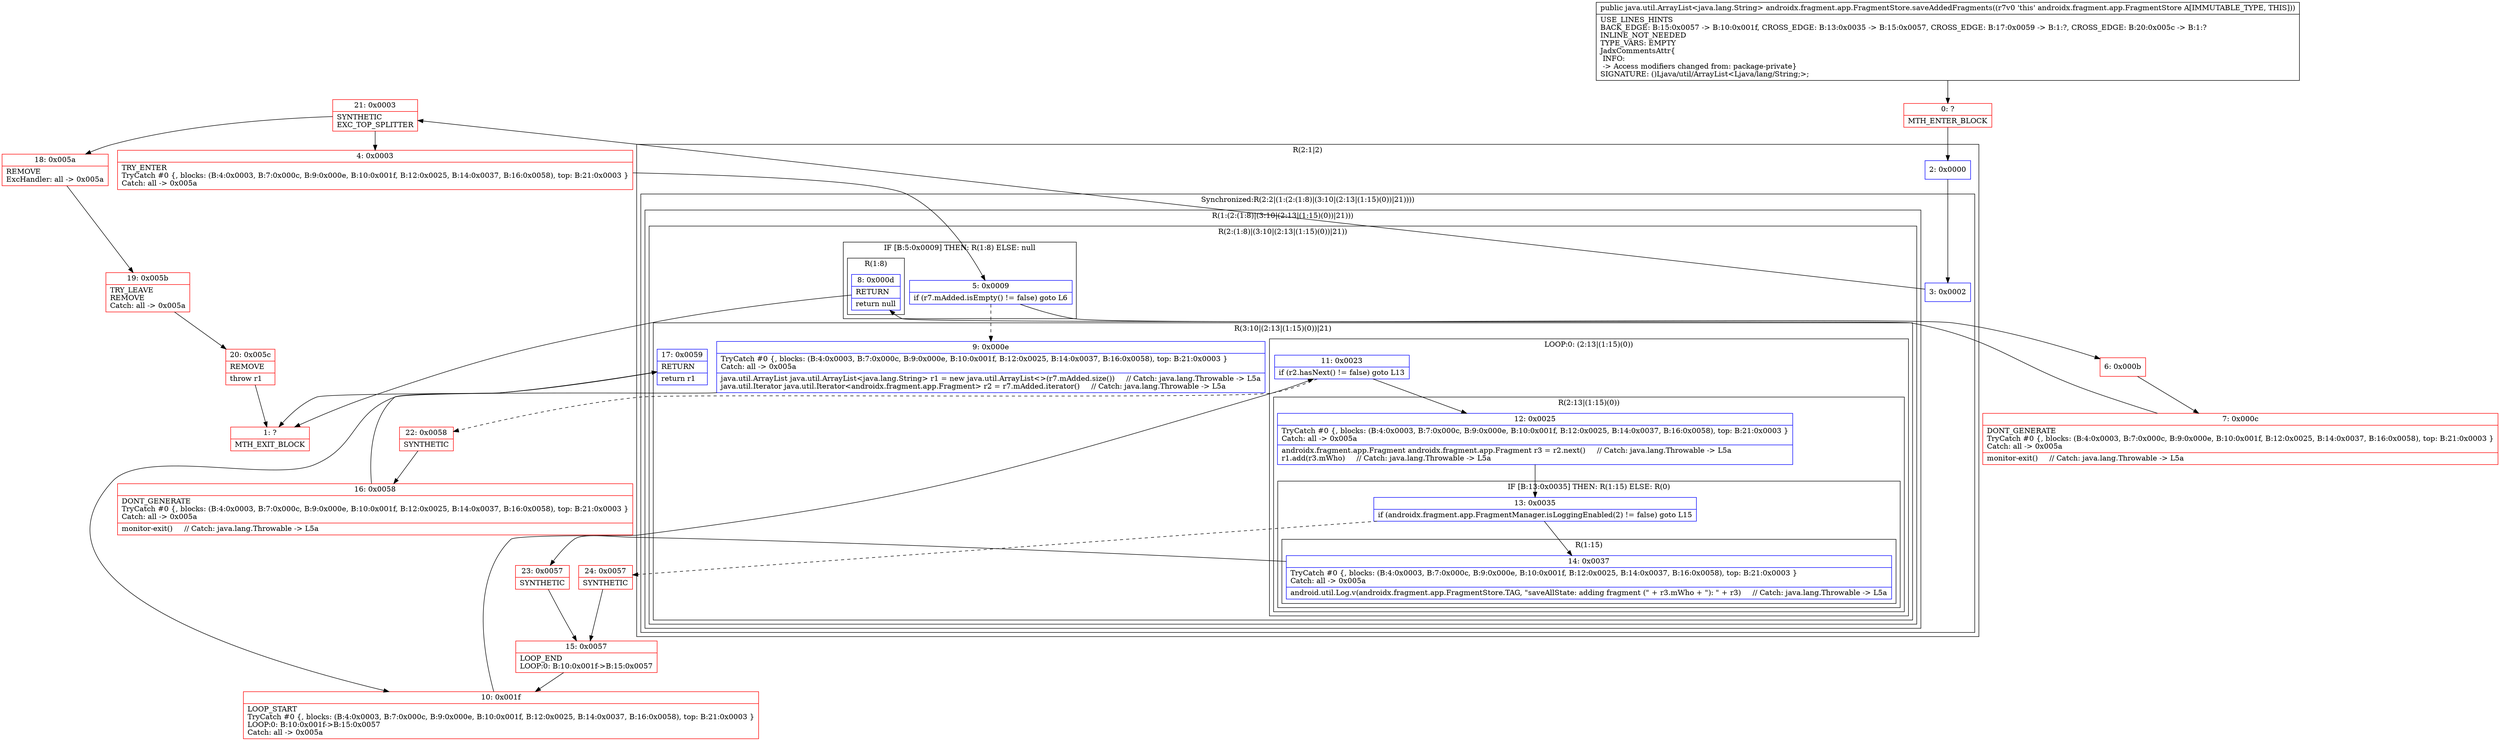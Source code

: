 digraph "CFG forandroidx.fragment.app.FragmentStore.saveAddedFragments()Ljava\/util\/ArrayList;" {
subgraph cluster_Region_1974258865 {
label = "R(2:1|2)";
node [shape=record,color=blue];
Node_2 [shape=record,label="{2\:\ 0x0000}"];
subgraph cluster_SynchronizedRegion_1664871411 {
label = "Synchronized:R(2:2|(1:(2:(1:8)|(3:10|(2:13|(1:15)(0))|21))))";
node [shape=record,color=blue];
Node_3 [shape=record,label="{3\:\ 0x0002}"];
subgraph cluster_Region_1417230394 {
label = "R(1:(2:(1:8)|(3:10|(2:13|(1:15)(0))|21)))";
node [shape=record,color=blue];
subgraph cluster_Region_852449130 {
label = "R(2:(1:8)|(3:10|(2:13|(1:15)(0))|21))";
node [shape=record,color=blue];
subgraph cluster_IfRegion_555076806 {
label = "IF [B:5:0x0009] THEN: R(1:8) ELSE: null";
node [shape=record,color=blue];
Node_5 [shape=record,label="{5\:\ 0x0009|if (r7.mAdded.isEmpty() != false) goto L6\l}"];
subgraph cluster_Region_491638628 {
label = "R(1:8)";
node [shape=record,color=blue];
Node_8 [shape=record,label="{8\:\ 0x000d|RETURN\l|return null\l}"];
}
}
subgraph cluster_Region_103870616 {
label = "R(3:10|(2:13|(1:15)(0))|21)";
node [shape=record,color=blue];
Node_9 [shape=record,label="{9\:\ 0x000e|TryCatch #0 \{, blocks: (B:4:0x0003, B:7:0x000c, B:9:0x000e, B:10:0x001f, B:12:0x0025, B:14:0x0037, B:16:0x0058), top: B:21:0x0003 \}\lCatch: all \-\> 0x005a\l|java.util.ArrayList java.util.ArrayList\<java.lang.String\> r1 = new java.util.ArrayList\<\>(r7.mAdded.size())     \/\/ Catch: java.lang.Throwable \-\> L5a\ljava.util.Iterator java.util.Iterator\<androidx.fragment.app.Fragment\> r2 = r7.mAdded.iterator()     \/\/ Catch: java.lang.Throwable \-\> L5a\l}"];
subgraph cluster_LoopRegion_1021151338 {
label = "LOOP:0: (2:13|(1:15)(0))";
node [shape=record,color=blue];
Node_11 [shape=record,label="{11\:\ 0x0023|if (r2.hasNext() != false) goto L13\l}"];
subgraph cluster_Region_1515471348 {
label = "R(2:13|(1:15)(0))";
node [shape=record,color=blue];
Node_12 [shape=record,label="{12\:\ 0x0025|TryCatch #0 \{, blocks: (B:4:0x0003, B:7:0x000c, B:9:0x000e, B:10:0x001f, B:12:0x0025, B:14:0x0037, B:16:0x0058), top: B:21:0x0003 \}\lCatch: all \-\> 0x005a\l|androidx.fragment.app.Fragment androidx.fragment.app.Fragment r3 = r2.next()     \/\/ Catch: java.lang.Throwable \-\> L5a\lr1.add(r3.mWho)     \/\/ Catch: java.lang.Throwable \-\> L5a\l}"];
subgraph cluster_IfRegion_6851615 {
label = "IF [B:13:0x0035] THEN: R(1:15) ELSE: R(0)";
node [shape=record,color=blue];
Node_13 [shape=record,label="{13\:\ 0x0035|if (androidx.fragment.app.FragmentManager.isLoggingEnabled(2) != false) goto L15\l}"];
subgraph cluster_Region_1456015728 {
label = "R(1:15)";
node [shape=record,color=blue];
Node_14 [shape=record,label="{14\:\ 0x0037|TryCatch #0 \{, blocks: (B:4:0x0003, B:7:0x000c, B:9:0x000e, B:10:0x001f, B:12:0x0025, B:14:0x0037, B:16:0x0058), top: B:21:0x0003 \}\lCatch: all \-\> 0x005a\l|android.util.Log.v(androidx.fragment.app.FragmentStore.TAG, \"saveAllState: adding fragment (\" + r3.mWho + \"): \" + r3)     \/\/ Catch: java.lang.Throwable \-\> L5a\l}"];
}
subgraph cluster_Region_1221918591 {
label = "R(0)";
node [shape=record,color=blue];
}
}
}
}
Node_17 [shape=record,label="{17\:\ 0x0059|RETURN\l|return r1\l}"];
}
}
}
}
}
Node_0 [shape=record,color=red,label="{0\:\ ?|MTH_ENTER_BLOCK\l}"];
Node_21 [shape=record,color=red,label="{21\:\ 0x0003|SYNTHETIC\lEXC_TOP_SPLITTER\l}"];
Node_4 [shape=record,color=red,label="{4\:\ 0x0003|TRY_ENTER\lTryCatch #0 \{, blocks: (B:4:0x0003, B:7:0x000c, B:9:0x000e, B:10:0x001f, B:12:0x0025, B:14:0x0037, B:16:0x0058), top: B:21:0x0003 \}\lCatch: all \-\> 0x005a\l}"];
Node_6 [shape=record,color=red,label="{6\:\ 0x000b}"];
Node_7 [shape=record,color=red,label="{7\:\ 0x000c|DONT_GENERATE\lTryCatch #0 \{, blocks: (B:4:0x0003, B:7:0x000c, B:9:0x000e, B:10:0x001f, B:12:0x0025, B:14:0x0037, B:16:0x0058), top: B:21:0x0003 \}\lCatch: all \-\> 0x005a\l|monitor\-exit()     \/\/ Catch: java.lang.Throwable \-\> L5a\l}"];
Node_1 [shape=record,color=red,label="{1\:\ ?|MTH_EXIT_BLOCK\l}"];
Node_10 [shape=record,color=red,label="{10\:\ 0x001f|LOOP_START\lTryCatch #0 \{, blocks: (B:4:0x0003, B:7:0x000c, B:9:0x000e, B:10:0x001f, B:12:0x0025, B:14:0x0037, B:16:0x0058), top: B:21:0x0003 \}\lLOOP:0: B:10:0x001f\-\>B:15:0x0057\lCatch: all \-\> 0x005a\l}"];
Node_23 [shape=record,color=red,label="{23\:\ 0x0057|SYNTHETIC\l}"];
Node_15 [shape=record,color=red,label="{15\:\ 0x0057|LOOP_END\lLOOP:0: B:10:0x001f\-\>B:15:0x0057\l}"];
Node_24 [shape=record,color=red,label="{24\:\ 0x0057|SYNTHETIC\l}"];
Node_22 [shape=record,color=red,label="{22\:\ 0x0058|SYNTHETIC\l}"];
Node_16 [shape=record,color=red,label="{16\:\ 0x0058|DONT_GENERATE\lTryCatch #0 \{, blocks: (B:4:0x0003, B:7:0x000c, B:9:0x000e, B:10:0x001f, B:12:0x0025, B:14:0x0037, B:16:0x0058), top: B:21:0x0003 \}\lCatch: all \-\> 0x005a\l|monitor\-exit()     \/\/ Catch: java.lang.Throwable \-\> L5a\l}"];
Node_18 [shape=record,color=red,label="{18\:\ 0x005a|REMOVE\lExcHandler: all \-\> 0x005a\l}"];
Node_19 [shape=record,color=red,label="{19\:\ 0x005b|TRY_LEAVE\lREMOVE\lCatch: all \-\> 0x005a\l}"];
Node_20 [shape=record,color=red,label="{20\:\ 0x005c|REMOVE\l|throw r1\l}"];
MethodNode[shape=record,label="{public java.util.ArrayList\<java.lang.String\> androidx.fragment.app.FragmentStore.saveAddedFragments((r7v0 'this' androidx.fragment.app.FragmentStore A[IMMUTABLE_TYPE, THIS]))  | USE_LINES_HINTS\lBACK_EDGE: B:15:0x0057 \-\> B:10:0x001f, CROSS_EDGE: B:13:0x0035 \-\> B:15:0x0057, CROSS_EDGE: B:17:0x0059 \-\> B:1:?, CROSS_EDGE: B:20:0x005c \-\> B:1:?\lINLINE_NOT_NEEDED\lTYPE_VARS: EMPTY\lJadxCommentsAttr\{\l INFO: \l \-\> Access modifiers changed from: package\-private\}\lSIGNATURE: ()Ljava\/util\/ArrayList\<Ljava\/lang\/String;\>;\l}"];
MethodNode -> Node_0;Node_2 -> Node_3;
Node_3 -> Node_21;
Node_5 -> Node_6;
Node_5 -> Node_9[style=dashed];
Node_8 -> Node_1;
Node_9 -> Node_10;
Node_11 -> Node_12;
Node_11 -> Node_22[style=dashed];
Node_12 -> Node_13;
Node_13 -> Node_14;
Node_13 -> Node_24[style=dashed];
Node_14 -> Node_23;
Node_17 -> Node_1;
Node_0 -> Node_2;
Node_21 -> Node_4;
Node_21 -> Node_18;
Node_4 -> Node_5;
Node_6 -> Node_7;
Node_7 -> Node_8;
Node_10 -> Node_11;
Node_23 -> Node_15;
Node_15 -> Node_10;
Node_24 -> Node_15;
Node_22 -> Node_16;
Node_16 -> Node_17;
Node_18 -> Node_19;
Node_19 -> Node_20;
Node_20 -> Node_1;
}

